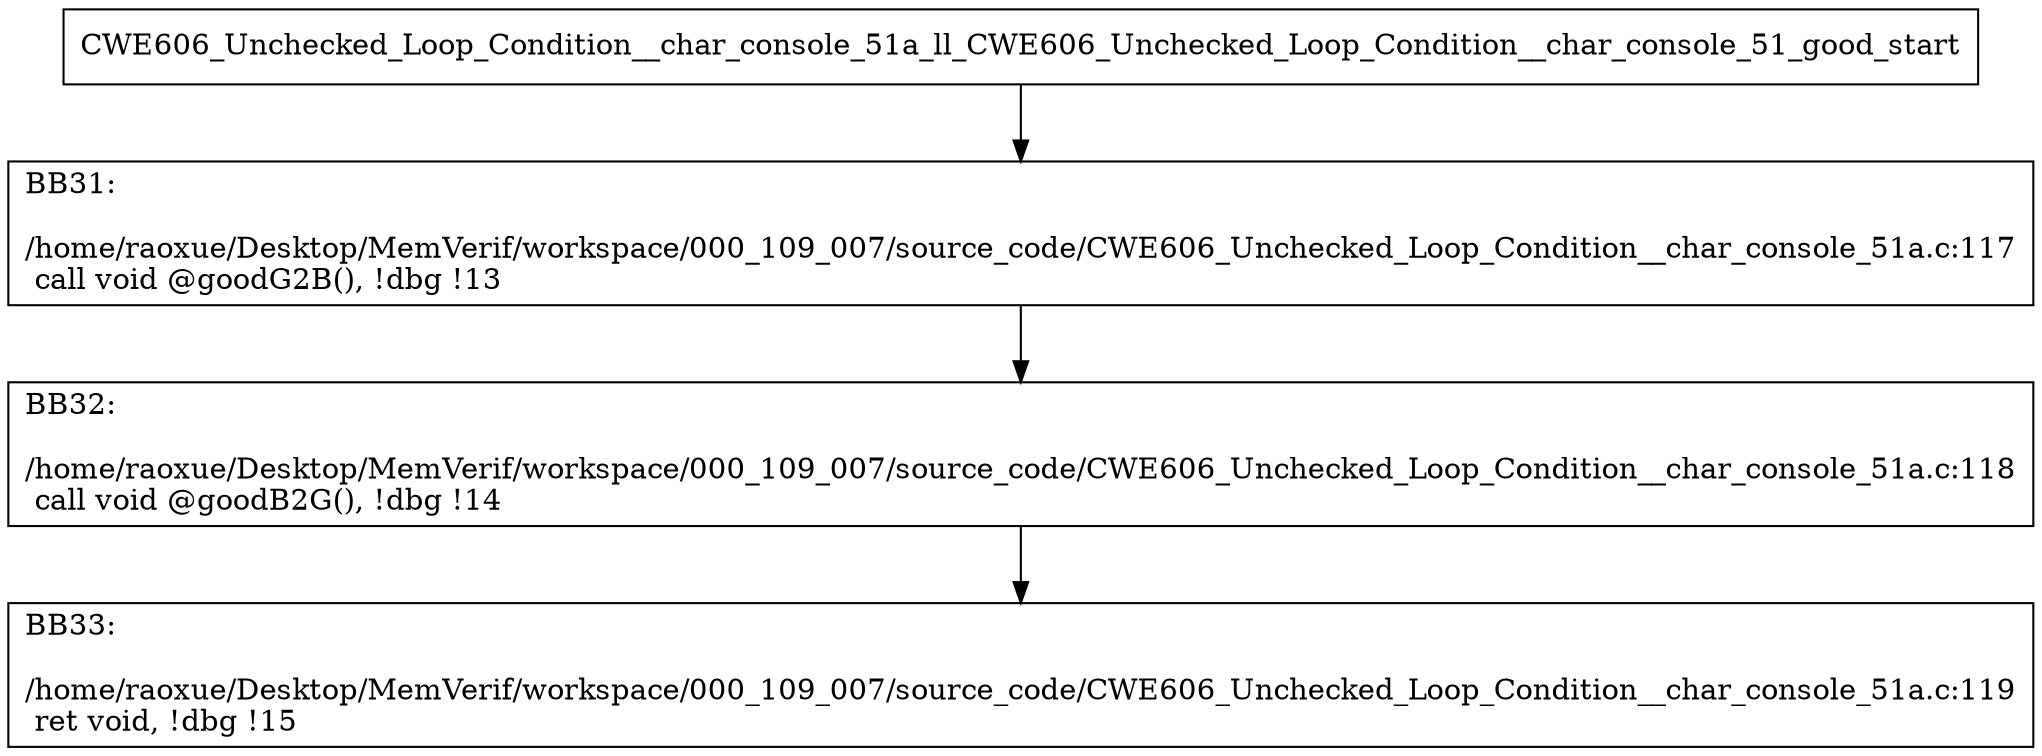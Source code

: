 digraph "CFG for'CWE606_Unchecked_Loop_Condition__char_console_51a_ll_CWE606_Unchecked_Loop_Condition__char_console_51_good' function" {
	BBCWE606_Unchecked_Loop_Condition__char_console_51a_ll_CWE606_Unchecked_Loop_Condition__char_console_51_good_start[shape=record,label="{CWE606_Unchecked_Loop_Condition__char_console_51a_ll_CWE606_Unchecked_Loop_Condition__char_console_51_good_start}"];
	BBCWE606_Unchecked_Loop_Condition__char_console_51a_ll_CWE606_Unchecked_Loop_Condition__char_console_51_good_start-> CWE606_Unchecked_Loop_Condition__char_console_51a_ll_CWE606_Unchecked_Loop_Condition__char_console_51_goodBB31;
	CWE606_Unchecked_Loop_Condition__char_console_51a_ll_CWE606_Unchecked_Loop_Condition__char_console_51_goodBB31 [shape=record, label="{BB31:\l\l/home/raoxue/Desktop/MemVerif/workspace/000_109_007/source_code/CWE606_Unchecked_Loop_Condition__char_console_51a.c:117\l
  call void @goodG2B(), !dbg !13\l
}"];
	CWE606_Unchecked_Loop_Condition__char_console_51a_ll_CWE606_Unchecked_Loop_Condition__char_console_51_goodBB31-> CWE606_Unchecked_Loop_Condition__char_console_51a_ll_CWE606_Unchecked_Loop_Condition__char_console_51_goodBB32;
	CWE606_Unchecked_Loop_Condition__char_console_51a_ll_CWE606_Unchecked_Loop_Condition__char_console_51_goodBB32 [shape=record, label="{BB32:\l\l/home/raoxue/Desktop/MemVerif/workspace/000_109_007/source_code/CWE606_Unchecked_Loop_Condition__char_console_51a.c:118\l
  call void @goodB2G(), !dbg !14\l
}"];
	CWE606_Unchecked_Loop_Condition__char_console_51a_ll_CWE606_Unchecked_Loop_Condition__char_console_51_goodBB32-> CWE606_Unchecked_Loop_Condition__char_console_51a_ll_CWE606_Unchecked_Loop_Condition__char_console_51_goodBB33;
	CWE606_Unchecked_Loop_Condition__char_console_51a_ll_CWE606_Unchecked_Loop_Condition__char_console_51_goodBB33 [shape=record, label="{BB33:\l\l/home/raoxue/Desktop/MemVerif/workspace/000_109_007/source_code/CWE606_Unchecked_Loop_Condition__char_console_51a.c:119\l
  ret void, !dbg !15\l
}"];
}
